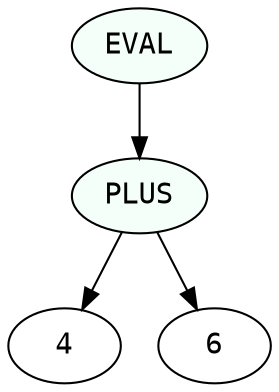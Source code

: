 digraph print {
 1 [label="4", fontname="monospace"];
 2 [label="6", fontname="monospace"];
 3 [label="PLUS", fontname="monospace", style=filled, fillcolor=mintcream];
 3->1
 3->2
 4 [label="EVAL", fontname="monospace", style=filled, fillcolor=mintcream];
 4->3
 }
 